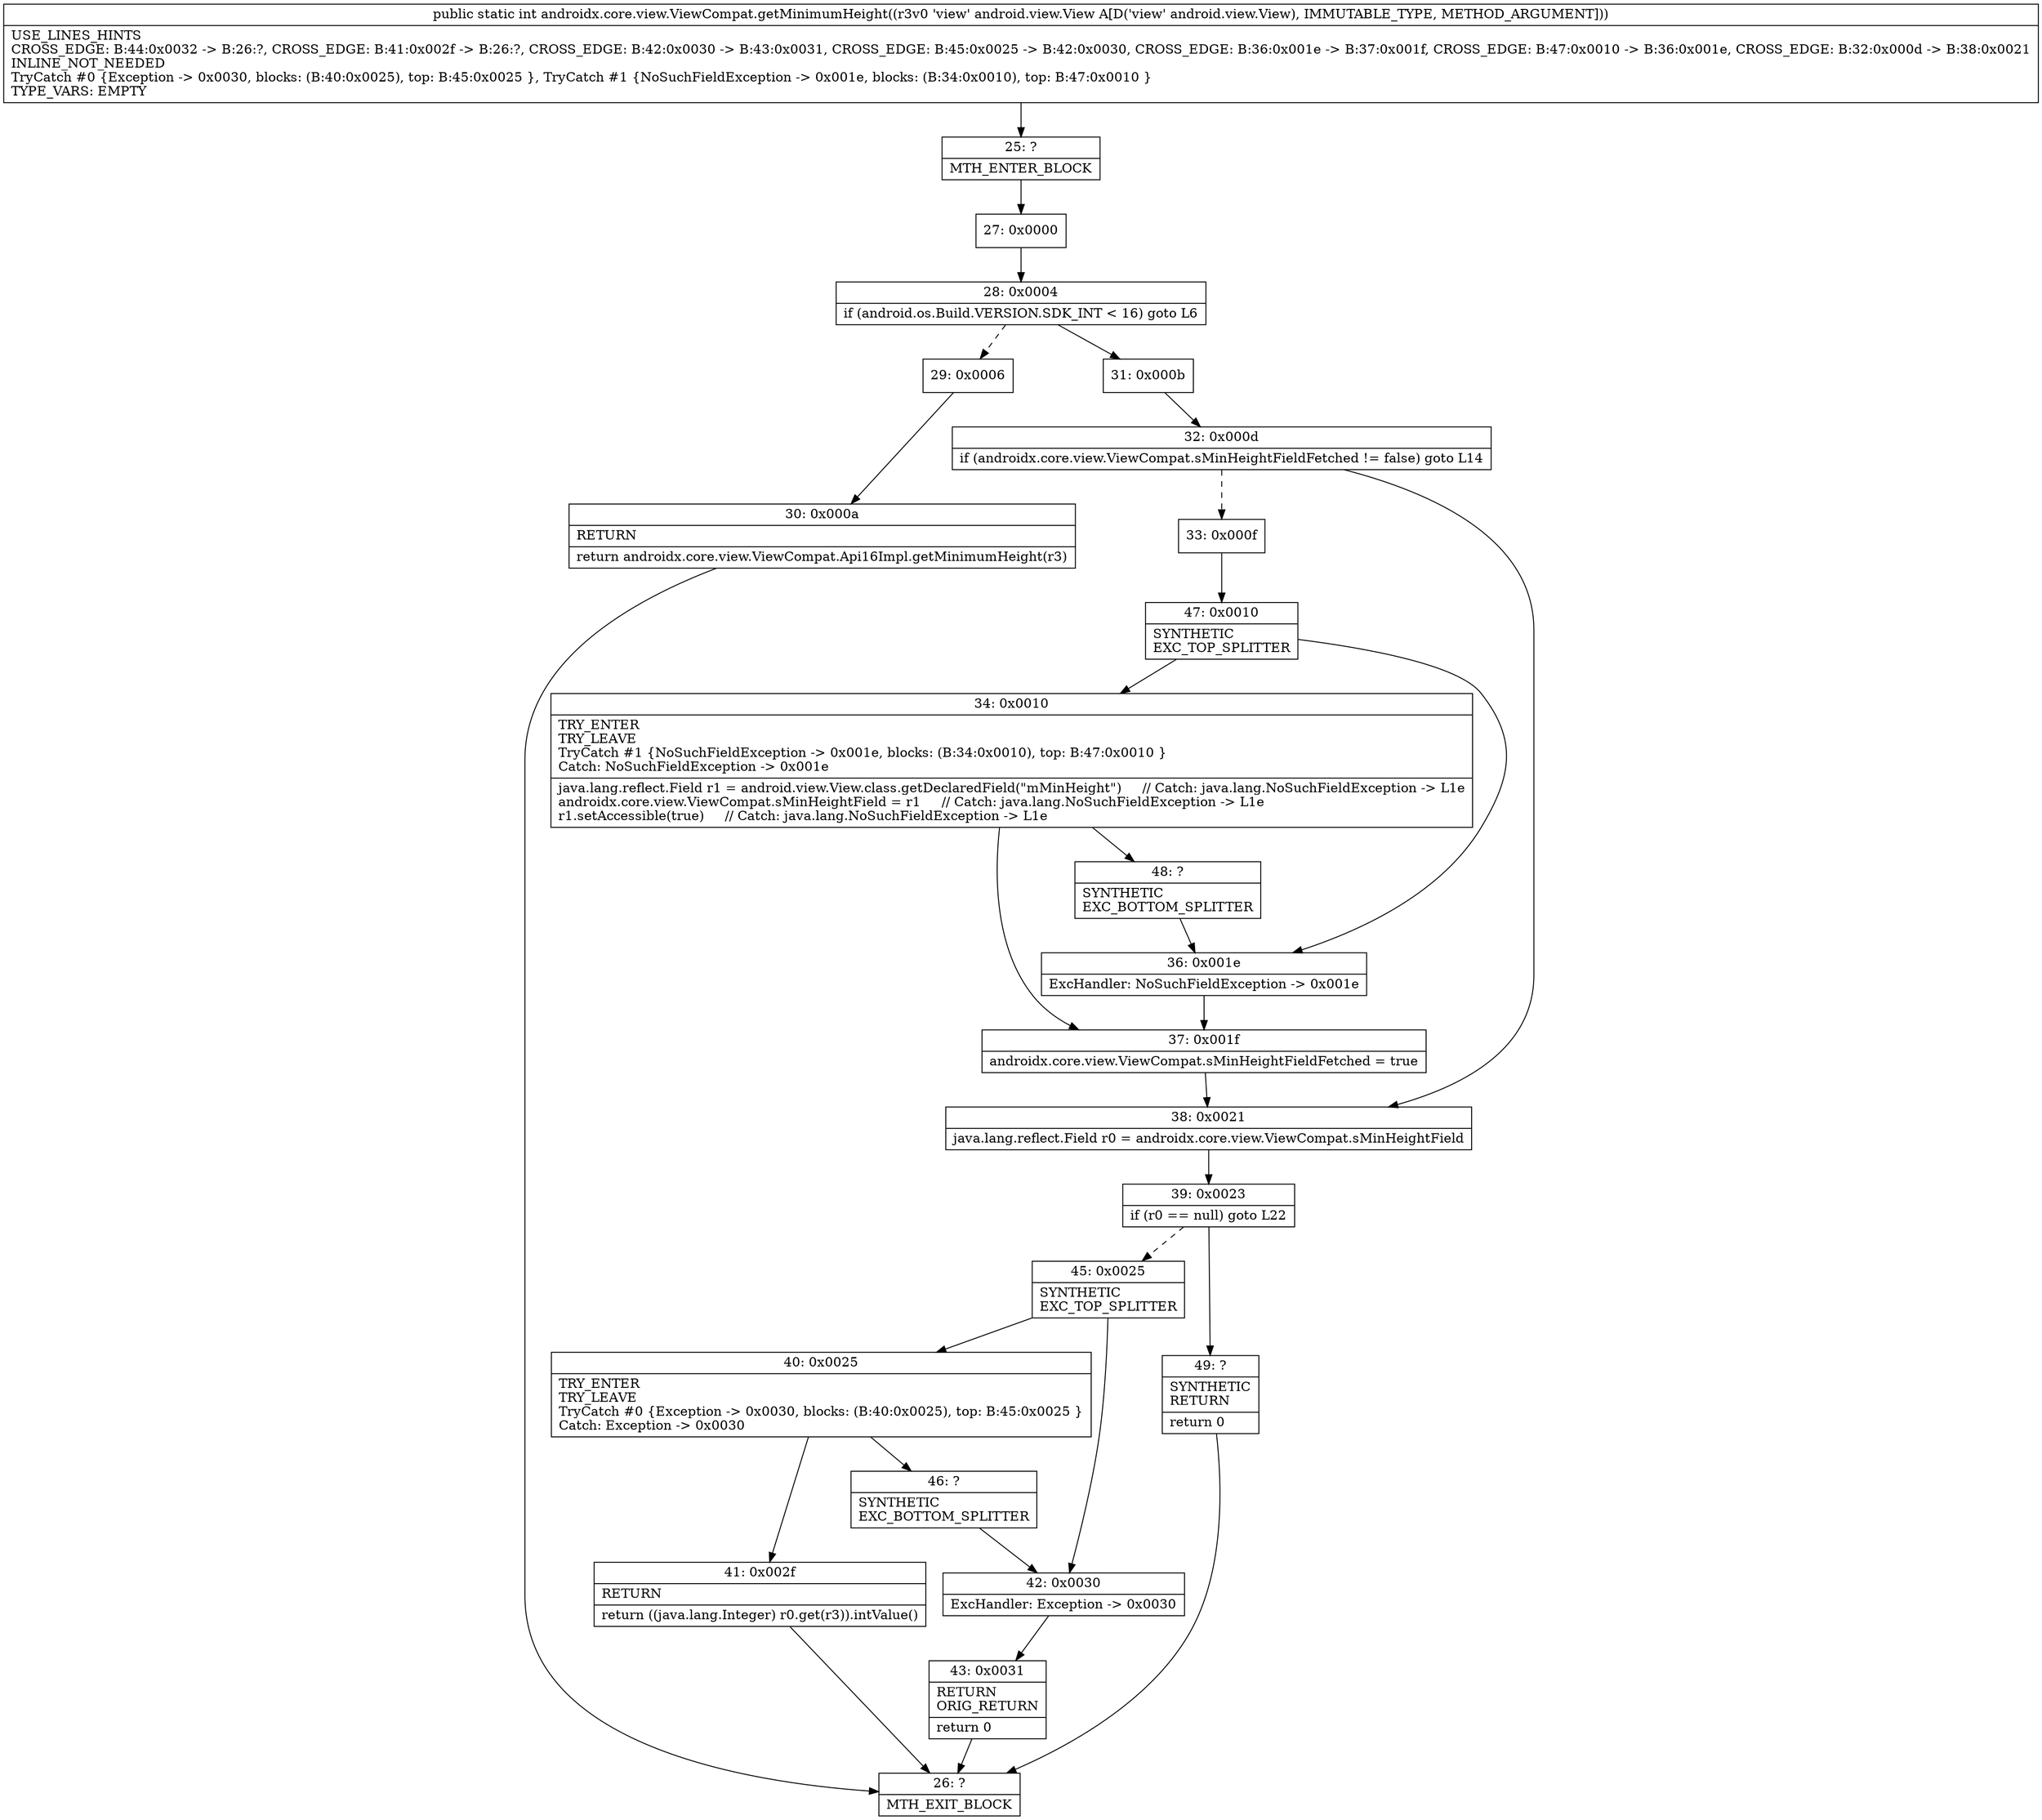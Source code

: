 digraph "CFG forandroidx.core.view.ViewCompat.getMinimumHeight(Landroid\/view\/View;)I" {
Node_25 [shape=record,label="{25\:\ ?|MTH_ENTER_BLOCK\l}"];
Node_27 [shape=record,label="{27\:\ 0x0000}"];
Node_28 [shape=record,label="{28\:\ 0x0004|if (android.os.Build.VERSION.SDK_INT \< 16) goto L6\l}"];
Node_29 [shape=record,label="{29\:\ 0x0006}"];
Node_30 [shape=record,label="{30\:\ 0x000a|RETURN\l|return androidx.core.view.ViewCompat.Api16Impl.getMinimumHeight(r3)\l}"];
Node_26 [shape=record,label="{26\:\ ?|MTH_EXIT_BLOCK\l}"];
Node_31 [shape=record,label="{31\:\ 0x000b}"];
Node_32 [shape=record,label="{32\:\ 0x000d|if (androidx.core.view.ViewCompat.sMinHeightFieldFetched != false) goto L14\l}"];
Node_33 [shape=record,label="{33\:\ 0x000f}"];
Node_47 [shape=record,label="{47\:\ 0x0010|SYNTHETIC\lEXC_TOP_SPLITTER\l}"];
Node_34 [shape=record,label="{34\:\ 0x0010|TRY_ENTER\lTRY_LEAVE\lTryCatch #1 \{NoSuchFieldException \-\> 0x001e, blocks: (B:34:0x0010), top: B:47:0x0010 \}\lCatch: NoSuchFieldException \-\> 0x001e\l|java.lang.reflect.Field r1 = android.view.View.class.getDeclaredField(\"mMinHeight\")     \/\/ Catch: java.lang.NoSuchFieldException \-\> L1e\landroidx.core.view.ViewCompat.sMinHeightField = r1     \/\/ Catch: java.lang.NoSuchFieldException \-\> L1e\lr1.setAccessible(true)     \/\/ Catch: java.lang.NoSuchFieldException \-\> L1e\l}"];
Node_37 [shape=record,label="{37\:\ 0x001f|androidx.core.view.ViewCompat.sMinHeightFieldFetched = true\l}"];
Node_48 [shape=record,label="{48\:\ ?|SYNTHETIC\lEXC_BOTTOM_SPLITTER\l}"];
Node_36 [shape=record,label="{36\:\ 0x001e|ExcHandler: NoSuchFieldException \-\> 0x001e\l}"];
Node_38 [shape=record,label="{38\:\ 0x0021|java.lang.reflect.Field r0 = androidx.core.view.ViewCompat.sMinHeightField\l}"];
Node_39 [shape=record,label="{39\:\ 0x0023|if (r0 == null) goto L22\l}"];
Node_45 [shape=record,label="{45\:\ 0x0025|SYNTHETIC\lEXC_TOP_SPLITTER\l}"];
Node_40 [shape=record,label="{40\:\ 0x0025|TRY_ENTER\lTRY_LEAVE\lTryCatch #0 \{Exception \-\> 0x0030, blocks: (B:40:0x0025), top: B:45:0x0025 \}\lCatch: Exception \-\> 0x0030\l}"];
Node_41 [shape=record,label="{41\:\ 0x002f|RETURN\l|return ((java.lang.Integer) r0.get(r3)).intValue()\l}"];
Node_46 [shape=record,label="{46\:\ ?|SYNTHETIC\lEXC_BOTTOM_SPLITTER\l}"];
Node_42 [shape=record,label="{42\:\ 0x0030|ExcHandler: Exception \-\> 0x0030\l}"];
Node_43 [shape=record,label="{43\:\ 0x0031|RETURN\lORIG_RETURN\l|return 0\l}"];
Node_49 [shape=record,label="{49\:\ ?|SYNTHETIC\lRETURN\l|return 0\l}"];
MethodNode[shape=record,label="{public static int androidx.core.view.ViewCompat.getMinimumHeight((r3v0 'view' android.view.View A[D('view' android.view.View), IMMUTABLE_TYPE, METHOD_ARGUMENT]))  | USE_LINES_HINTS\lCROSS_EDGE: B:44:0x0032 \-\> B:26:?, CROSS_EDGE: B:41:0x002f \-\> B:26:?, CROSS_EDGE: B:42:0x0030 \-\> B:43:0x0031, CROSS_EDGE: B:45:0x0025 \-\> B:42:0x0030, CROSS_EDGE: B:36:0x001e \-\> B:37:0x001f, CROSS_EDGE: B:47:0x0010 \-\> B:36:0x001e, CROSS_EDGE: B:32:0x000d \-\> B:38:0x0021\lINLINE_NOT_NEEDED\lTryCatch #0 \{Exception \-\> 0x0030, blocks: (B:40:0x0025), top: B:45:0x0025 \}, TryCatch #1 \{NoSuchFieldException \-\> 0x001e, blocks: (B:34:0x0010), top: B:47:0x0010 \}\lTYPE_VARS: EMPTY\l}"];
MethodNode -> Node_25;Node_25 -> Node_27;
Node_27 -> Node_28;
Node_28 -> Node_29[style=dashed];
Node_28 -> Node_31;
Node_29 -> Node_30;
Node_30 -> Node_26;
Node_31 -> Node_32;
Node_32 -> Node_33[style=dashed];
Node_32 -> Node_38;
Node_33 -> Node_47;
Node_47 -> Node_34;
Node_47 -> Node_36;
Node_34 -> Node_37;
Node_34 -> Node_48;
Node_37 -> Node_38;
Node_48 -> Node_36;
Node_36 -> Node_37;
Node_38 -> Node_39;
Node_39 -> Node_45[style=dashed];
Node_39 -> Node_49;
Node_45 -> Node_40;
Node_45 -> Node_42;
Node_40 -> Node_41;
Node_40 -> Node_46;
Node_41 -> Node_26;
Node_46 -> Node_42;
Node_42 -> Node_43;
Node_43 -> Node_26;
Node_49 -> Node_26;
}

